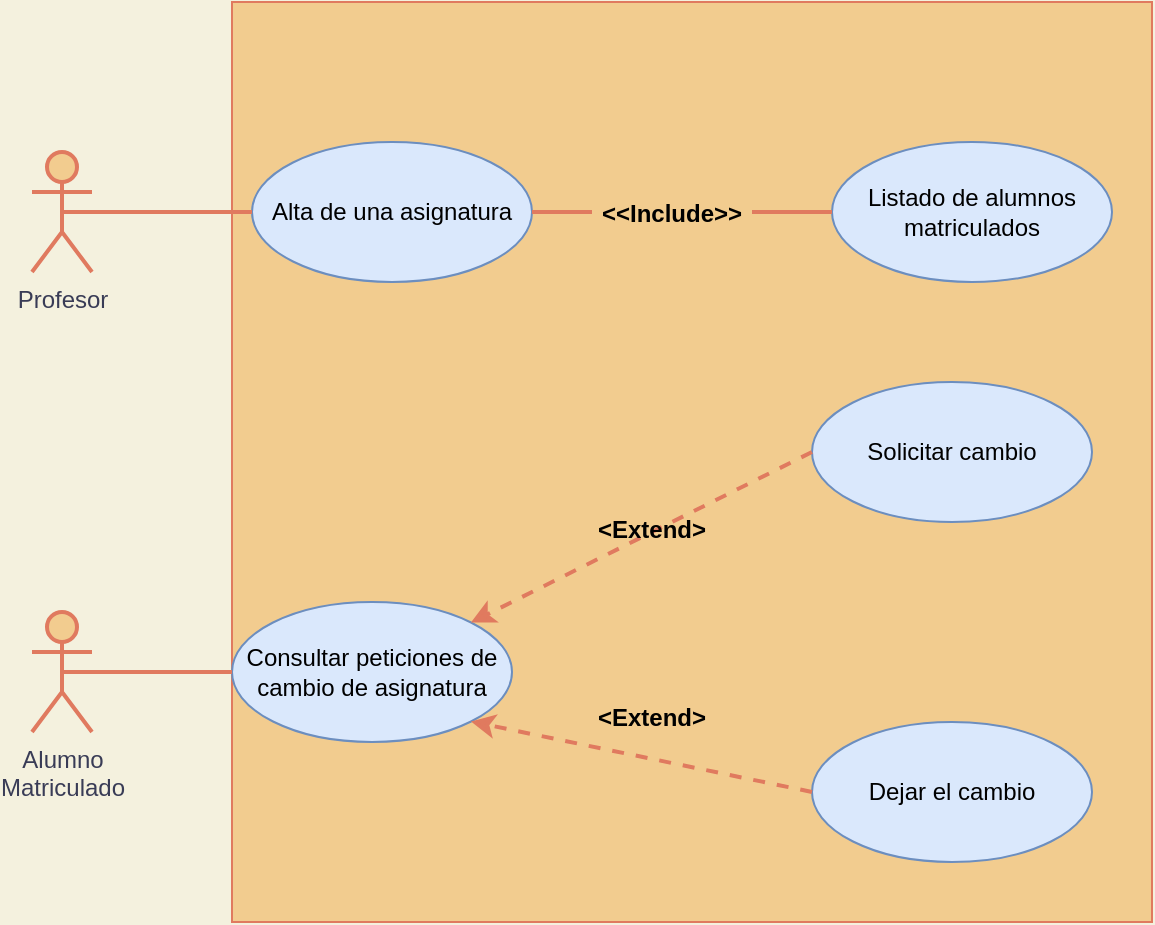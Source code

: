 <mxfile version="14.2.7" type="github">
  <diagram id="DaAElW53DydK1hZUNb8G" name="Page-1">
    <mxGraphModel dx="868" dy="482" grid="1" gridSize="10" guides="1" tooltips="1" connect="1" arrows="1" fold="1" page="1" pageScale="1" pageWidth="827" pageHeight="1169" background="#F4F1DE" math="0" shadow="0">
      <root>
        <mxCell id="0" />
        <mxCell id="1" parent="0" />
        <mxCell id="8B-Y91hBN3UMPwdtuK3r-6" value="" style="whiteSpace=wrap;html=1;aspect=fixed;rounded=0;sketch=0;strokeColor=#E07A5F;fillColor=#F2CC8F;fontColor=#393C56;" parent="1" vertex="1">
          <mxGeometry x="190" width="460" height="460" as="geometry" />
        </mxCell>
        <mxCell id="8B-Y91hBN3UMPwdtuK3r-2" value="Profesor" style="shape=umlActor;verticalLabelPosition=bottom;verticalAlign=top;html=1;strokeColor=#E07A5F;strokeWidth=2;fillColor=#F2CC8F;fontColor=#393C56;" parent="1" vertex="1">
          <mxGeometry x="90" y="75" width="30" height="60" as="geometry" />
        </mxCell>
        <mxCell id="8B-Y91hBN3UMPwdtuK3r-3" value="Alumno&lt;br&gt;Matriculado" style="shape=umlActor;verticalLabelPosition=bottom;verticalAlign=top;html=1;strokeColor=#E07A5F;strokeWidth=2;fillColor=#F2CC8F;fontColor=#393C56;" parent="1" vertex="1">
          <mxGeometry x="90" y="305" width="30" height="60" as="geometry" />
        </mxCell>
        <mxCell id="8B-Y91hBN3UMPwdtuK3r-5" value="Alta de una asignatura" style="ellipse;whiteSpace=wrap;html=1;rounded=0;sketch=0;strokeColor=#6c8ebf;fillColor=#dae8fc;" parent="1" vertex="1">
          <mxGeometry x="200" y="70" width="140" height="70" as="geometry" />
        </mxCell>
        <mxCell id="8B-Y91hBN3UMPwdtuK3r-10" value="Listado de alumnos matriculados" style="ellipse;whiteSpace=wrap;html=1;rounded=0;sketch=0;strokeColor=#6c8ebf;fillColor=#dae8fc;" parent="1" vertex="1">
          <mxGeometry x="490" y="70" width="140" height="70" as="geometry" />
        </mxCell>
        <mxCell id="8B-Y91hBN3UMPwdtuK3r-13" value="" style="endArrow=none;html=1;strokeColor=#E07A5F;strokeWidth=2;fillColor=#F2CC8F;fontColor=#393C56;exitX=0.5;exitY=0.5;exitDx=0;exitDy=0;exitPerimeter=0;entryX=0;entryY=0.5;entryDx=0;entryDy=0;" parent="1" source="8B-Y91hBN3UMPwdtuK3r-2" target="8B-Y91hBN3UMPwdtuK3r-5" edge="1">
          <mxGeometry width="50" height="50" relative="1" as="geometry">
            <mxPoint x="140" y="105.5" as="sourcePoint" />
            <mxPoint x="190" y="55.5" as="targetPoint" />
          </mxGeometry>
        </mxCell>
        <mxCell id="8B-Y91hBN3UMPwdtuK3r-14" value="" style="endArrow=none;html=1;strokeColor=#E07A5F;strokeWidth=2;fillColor=#F2CC8F;fontColor=#393C56;exitX=1;exitY=0.5;exitDx=0;exitDy=0;entryX=0;entryY=0.5;entryDx=0;entryDy=0;" parent="1" source="yi_X9vKZWMaxbVWBLpOh-5" target="8B-Y91hBN3UMPwdtuK3r-10" edge="1">
          <mxGeometry width="50" height="50" relative="1" as="geometry">
            <mxPoint x="140" y="240.5" as="sourcePoint" />
            <mxPoint x="190" y="190.5" as="targetPoint" />
          </mxGeometry>
        </mxCell>
        <mxCell id="8B-Y91hBN3UMPwdtuK3r-15" value="Consultar peticiones de cambio de asignatura" style="ellipse;whiteSpace=wrap;html=1;rounded=0;sketch=0;strokeColor=#6c8ebf;fillColor=#dae8fc;" parent="1" vertex="1">
          <mxGeometry x="190" y="300" width="140" height="70" as="geometry" />
        </mxCell>
        <mxCell id="8B-Y91hBN3UMPwdtuK3r-16" value="Solicitar cambio" style="ellipse;whiteSpace=wrap;html=1;rounded=0;sketch=0;strokeColor=#6c8ebf;fillColor=#dae8fc;" parent="1" vertex="1">
          <mxGeometry x="480" y="190" width="140" height="70" as="geometry" />
        </mxCell>
        <mxCell id="8B-Y91hBN3UMPwdtuK3r-19" value="" style="endArrow=none;html=1;strokeColor=#E07A5F;strokeWidth=2;fillColor=#F2CC8F;fontColor=#393C56;exitX=0.5;exitY=0.5;exitDx=0;exitDy=0;exitPerimeter=0;entryX=0;entryY=0.5;entryDx=0;entryDy=0;" parent="1" source="8B-Y91hBN3UMPwdtuK3r-3" target="8B-Y91hBN3UMPwdtuK3r-15" edge="1">
          <mxGeometry width="50" height="50" relative="1" as="geometry">
            <mxPoint x="65" y="519.5" as="sourcePoint" />
            <mxPoint x="200" y="460" as="targetPoint" />
          </mxGeometry>
        </mxCell>
        <mxCell id="8B-Y91hBN3UMPwdtuK3r-20" value="Dejar el cambio" style="ellipse;whiteSpace=wrap;html=1;rounded=0;sketch=0;strokeColor=#6c8ebf;fillColor=#dae8fc;" parent="1" vertex="1">
          <mxGeometry x="480" y="360" width="140" height="70" as="geometry" />
        </mxCell>
        <mxCell id="8B-Y91hBN3UMPwdtuK3r-21" value="" style="endArrow=classic;html=1;strokeColor=#E07A5F;strokeWidth=2;fillColor=#F2CC8F;fontColor=#393C56;exitX=0;exitY=0.5;exitDx=0;exitDy=0;entryX=1;entryY=0;entryDx=0;entryDy=0;dashed=1;" parent="1" source="8B-Y91hBN3UMPwdtuK3r-16" target="8B-Y91hBN3UMPwdtuK3r-15" edge="1">
          <mxGeometry width="50" height="50" relative="1" as="geometry">
            <mxPoint x="430" y="495" as="sourcePoint" />
            <mxPoint x="480" y="445" as="targetPoint" />
          </mxGeometry>
        </mxCell>
        <mxCell id="8B-Y91hBN3UMPwdtuK3r-22" value="" style="endArrow=classic;html=1;strokeColor=#E07A5F;strokeWidth=2;fillColor=#F2CC8F;fontColor=#393C56;entryX=1;entryY=1;entryDx=0;entryDy=0;dashed=1;exitX=0;exitY=0.5;exitDx=0;exitDy=0;" parent="1" source="8B-Y91hBN3UMPwdtuK3r-20" target="8B-Y91hBN3UMPwdtuK3r-15" edge="1">
          <mxGeometry width="50" height="50" relative="1" as="geometry">
            <mxPoint x="420" y="275" as="sourcePoint" />
            <mxPoint x="319.497" y="320.251" as="targetPoint" />
          </mxGeometry>
        </mxCell>
        <mxCell id="yi_X9vKZWMaxbVWBLpOh-2" value="&lt;Extend&gt;" style="text;align=center;fontStyle=1;verticalAlign=middle;spacingLeft=3;spacingRight=3;strokeColor=none;rotatable=0;points=[[0,0.5],[1,0.5]];portConstraint=eastwest;" parent="1" vertex="1">
          <mxGeometry x="360" y="344" width="80" height="26" as="geometry" />
        </mxCell>
        <mxCell id="yi_X9vKZWMaxbVWBLpOh-3" value="&lt;Extend&gt;" style="text;align=center;fontStyle=1;verticalAlign=middle;spacingLeft=3;spacingRight=3;strokeColor=none;rotatable=0;points=[[0,0.5],[1,0.5]];portConstraint=eastwest;" parent="1" vertex="1">
          <mxGeometry x="360" y="250" width="80" height="26" as="geometry" />
        </mxCell>
        <mxCell id="yi_X9vKZWMaxbVWBLpOh-5" value="&lt;&lt;Include&gt;&gt;" style="text;align=center;fontStyle=1;verticalAlign=middle;spacingLeft=3;spacingRight=3;strokeColor=none;rotatable=0;points=[[0,0.5],[1,0.5]];portConstraint=eastwest;" parent="1" vertex="1">
          <mxGeometry x="370" y="92" width="80" height="26" as="geometry" />
        </mxCell>
        <mxCell id="yi_X9vKZWMaxbVWBLpOh-6" value="" style="endArrow=none;html=1;strokeColor=#E07A5F;strokeWidth=2;fillColor=#F2CC8F;fontColor=#393C56;exitX=1;exitY=0.5;exitDx=0;exitDy=0;entryX=0;entryY=0.5;entryDx=0;entryDy=0;" parent="1" source="8B-Y91hBN3UMPwdtuK3r-5" edge="1">
          <mxGeometry width="50" height="50" relative="1" as="geometry">
            <mxPoint x="340" y="105" as="sourcePoint" />
            <mxPoint x="370" y="105" as="targetPoint" />
          </mxGeometry>
        </mxCell>
      </root>
    </mxGraphModel>
  </diagram>
</mxfile>

